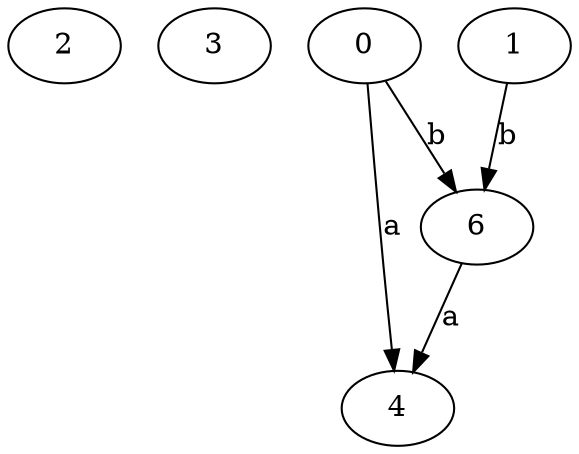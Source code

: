 strict digraph  {
2;
3;
4;
0;
1;
6;
0 -> 4  [label=a];
0 -> 6  [label=b];
1 -> 6  [label=b];
6 -> 4  [label=a];
}
